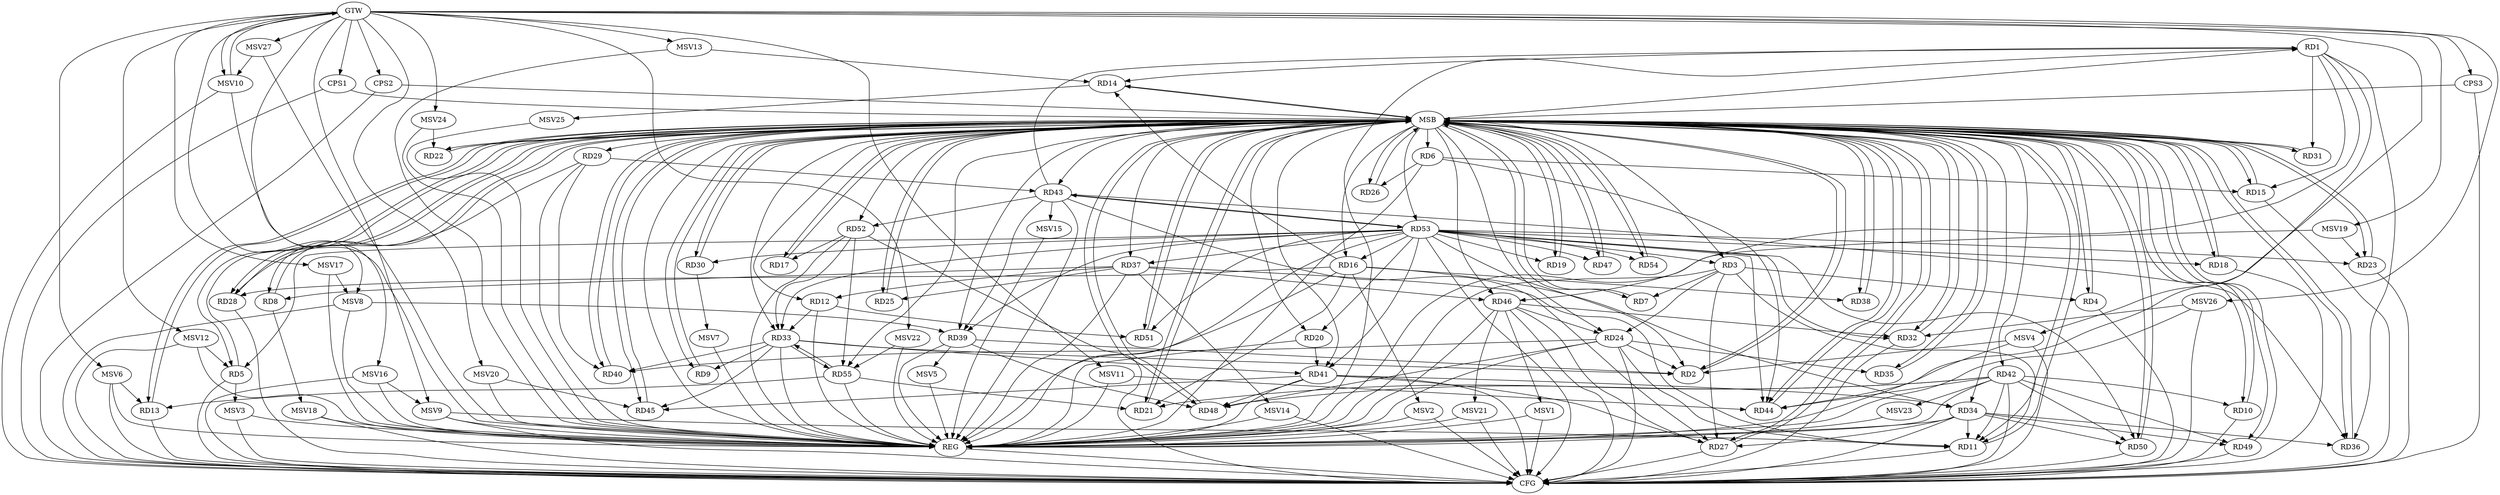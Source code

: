 strict digraph G {
  RD1 [ label="RD1" ];
  RD2 [ label="RD2" ];
  RD3 [ label="RD3" ];
  RD4 [ label="RD4" ];
  RD5 [ label="RD5" ];
  RD6 [ label="RD6" ];
  RD7 [ label="RD7" ];
  RD8 [ label="RD8" ];
  RD9 [ label="RD9" ];
  RD10 [ label="RD10" ];
  RD11 [ label="RD11" ];
  RD12 [ label="RD12" ];
  RD13 [ label="RD13" ];
  RD14 [ label="RD14" ];
  RD15 [ label="RD15" ];
  RD16 [ label="RD16" ];
  RD17 [ label="RD17" ];
  RD18 [ label="RD18" ];
  RD19 [ label="RD19" ];
  RD20 [ label="RD20" ];
  RD21 [ label="RD21" ];
  RD22 [ label="RD22" ];
  RD23 [ label="RD23" ];
  RD24 [ label="RD24" ];
  RD25 [ label="RD25" ];
  RD26 [ label="RD26" ];
  RD27 [ label="RD27" ];
  RD28 [ label="RD28" ];
  RD29 [ label="RD29" ];
  RD30 [ label="RD30" ];
  RD31 [ label="RD31" ];
  RD32 [ label="RD32" ];
  RD33 [ label="RD33" ];
  RD34 [ label="RD34" ];
  RD35 [ label="RD35" ];
  RD36 [ label="RD36" ];
  RD37 [ label="RD37" ];
  RD38 [ label="RD38" ];
  RD39 [ label="RD39" ];
  RD40 [ label="RD40" ];
  RD41 [ label="RD41" ];
  RD42 [ label="RD42" ];
  RD43 [ label="RD43" ];
  RD44 [ label="RD44" ];
  RD45 [ label="RD45" ];
  RD46 [ label="RD46" ];
  RD47 [ label="RD47" ];
  RD48 [ label="RD48" ];
  RD49 [ label="RD49" ];
  RD50 [ label="RD50" ];
  RD51 [ label="RD51" ];
  RD52 [ label="RD52" ];
  RD53 [ label="RD53" ];
  RD54 [ label="RD54" ];
  RD55 [ label="RD55" ];
  CPS1 [ label="CPS1" ];
  CPS2 [ label="CPS2" ];
  CPS3 [ label="CPS3" ];
  GTW [ label="GTW" ];
  REG [ label="REG" ];
  MSB [ label="MSB" ];
  CFG [ label="CFG" ];
  MSV1 [ label="MSV1" ];
  MSV2 [ label="MSV2" ];
  MSV3 [ label="MSV3" ];
  MSV4 [ label="MSV4" ];
  MSV5 [ label="MSV5" ];
  MSV6 [ label="MSV6" ];
  MSV7 [ label="MSV7" ];
  MSV8 [ label="MSV8" ];
  MSV9 [ label="MSV9" ];
  MSV10 [ label="MSV10" ];
  MSV11 [ label="MSV11" ];
  MSV12 [ label="MSV12" ];
  MSV13 [ label="MSV13" ];
  MSV14 [ label="MSV14" ];
  MSV15 [ label="MSV15" ];
  MSV16 [ label="MSV16" ];
  MSV17 [ label="MSV17" ];
  MSV18 [ label="MSV18" ];
  MSV19 [ label="MSV19" ];
  MSV20 [ label="MSV20" ];
  MSV21 [ label="MSV21" ];
  MSV22 [ label="MSV22" ];
  MSV23 [ label="MSV23" ];
  MSV24 [ label="MSV24" ];
  MSV25 [ label="MSV25" ];
  MSV26 [ label="MSV26" ];
  MSV27 [ label="MSV27" ];
  RD1 -> RD14;
  RD1 -> RD15;
  RD1 -> RD31;
  RD1 -> RD36;
  RD43 -> RD1;
  RD1 -> RD44;
  RD1 -> RD46;
  RD24 -> RD2;
  RD33 -> RD2;
  RD39 -> RD2;
  RD3 -> RD4;
  RD3 -> RD7;
  RD3 -> RD11;
  RD3 -> RD24;
  RD3 -> RD27;
  RD53 -> RD5;
  RD6 -> RD15;
  RD6 -> RD26;
  RD6 -> RD44;
  RD37 -> RD8;
  RD33 -> RD9;
  RD42 -> RD10;
  RD24 -> RD11;
  RD34 -> RD11;
  RD37 -> RD11;
  RD42 -> RD11;
  RD12 -> RD33;
  RD37 -> RD12;
  RD12 -> RD51;
  RD55 -> RD13;
  RD16 -> RD14;
  RD16 -> RD21;
  RD16 -> RD28;
  RD16 -> RD34;
  RD16 -> RD38;
  RD52 -> RD17;
  RD53 -> RD19;
  RD20 -> RD41;
  RD42 -> RD21;
  RD55 -> RD21;
  RD53 -> RD23;
  RD24 -> RD35;
  RD24 -> RD40;
  RD46 -> RD24;
  RD24 -> RD48;
  RD37 -> RD25;
  RD34 -> RD27;
  RD41 -> RD27;
  RD43 -> RD27;
  RD46 -> RD27;
  RD29 -> RD28;
  RD29 -> RD40;
  RD29 -> RD43;
  RD46 -> RD32;
  RD53 -> RD32;
  RD33 -> RD40;
  RD33 -> RD41;
  RD33 -> RD45;
  RD52 -> RD33;
  RD53 -> RD33;
  RD33 -> RD55;
  RD55 -> RD33;
  RD34 -> RD36;
  RD41 -> RD34;
  RD34 -> RD49;
  RD34 -> RD50;
  RD43 -> RD36;
  RD37 -> RD46;
  RD43 -> RD39;
  RD39 -> RD48;
  RD53 -> RD39;
  RD41 -> RD45;
  RD41 -> RD48;
  RD53 -> RD41;
  RD42 -> RD44;
  RD42 -> RD48;
  RD42 -> RD49;
  RD42 -> RD50;
  RD43 -> RD52;
  RD43 -> RD53;
  RD53 -> RD51;
  RD52 -> RD55;
  GTW -> CPS1;
  GTW -> CPS2;
  GTW -> CPS3;
  RD1 -> REG;
  RD3 -> REG;
  RD6 -> REG;
  RD12 -> REG;
  RD16 -> REG;
  RD20 -> REG;
  RD24 -> REG;
  RD29 -> REG;
  RD33 -> REG;
  RD34 -> REG;
  RD37 -> REG;
  RD39 -> REG;
  RD41 -> REG;
  RD42 -> REG;
  RD43 -> REG;
  RD46 -> REG;
  RD52 -> REG;
  RD53 -> REG;
  RD55 -> REG;
  RD2 -> MSB;
  MSB -> RD6;
  MSB -> RD8;
  MSB -> RD10;
  MSB -> RD14;
  MSB -> RD16;
  MSB -> RD22;
  MSB -> RD42;
  MSB -> RD46;
  MSB -> REG;
  RD4 -> MSB;
  MSB -> RD11;
  MSB -> RD43;
  RD5 -> MSB;
  MSB -> RD29;
  MSB -> RD32;
  MSB -> RD49;
  RD7 -> MSB;
  MSB -> RD13;
  RD8 -> MSB;
  MSB -> RD45;
  MSB -> RD54;
  RD9 -> MSB;
  MSB -> RD2;
  MSB -> RD5;
  MSB -> RD24;
  MSB -> RD27;
  MSB -> RD39;
  RD10 -> MSB;
  MSB -> RD12;
  MSB -> RD23;
  RD11 -> MSB;
  MSB -> RD21;
  MSB -> RD33;
  MSB -> RD38;
  MSB -> RD40;
  RD13 -> MSB;
  MSB -> RD7;
  MSB -> RD19;
  MSB -> RD48;
  RD14 -> MSB;
  MSB -> RD1;
  MSB -> RD37;
  RD15 -> MSB;
  MSB -> RD17;
  MSB -> RD25;
  MSB -> RD51;
  MSB -> RD53;
  RD17 -> MSB;
  MSB -> RD20;
  RD18 -> MSB;
  MSB -> RD35;
  MSB -> RD36;
  MSB -> RD52;
  RD19 -> MSB;
  MSB -> RD4;
  RD21 -> MSB;
  MSB -> RD55;
  RD22 -> MSB;
  RD23 -> MSB;
  MSB -> RD31;
  RD25 -> MSB;
  MSB -> RD34;
  RD26 -> MSB;
  RD27 -> MSB;
  RD28 -> MSB;
  RD30 -> MSB;
  MSB -> RD47;
  RD31 -> MSB;
  RD32 -> MSB;
  RD35 -> MSB;
  MSB -> RD26;
  MSB -> RD44;
  RD36 -> MSB;
  MSB -> RD3;
  RD38 -> MSB;
  MSB -> RD30;
  RD40 -> MSB;
  RD44 -> MSB;
  MSB -> RD9;
  MSB -> RD41;
  RD45 -> MSB;
  MSB -> RD50;
  RD47 -> MSB;
  MSB -> RD28;
  RD48 -> MSB;
  RD49 -> MSB;
  RD50 -> MSB;
  RD51 -> MSB;
  MSB -> RD18;
  RD54 -> MSB;
  CPS1 -> MSB;
  MSB -> RD15;
  CPS2 -> MSB;
  CPS3 -> MSB;
  RD4 -> CFG;
  RD5 -> CFG;
  RD34 -> CFG;
  CPS1 -> CFG;
  RD13 -> CFG;
  RD42 -> CFG;
  RD27 -> CFG;
  RD24 -> CFG;
  CPS2 -> CFG;
  RD53 -> CFG;
  RD28 -> CFG;
  RD15 -> CFG;
  RD52 -> CFG;
  RD23 -> CFG;
  CPS3 -> CFG;
  RD49 -> CFG;
  RD41 -> CFG;
  RD10 -> CFG;
  RD50 -> CFG;
  RD18 -> CFG;
  RD46 -> CFG;
  RD32 -> CFG;
  RD11 -> CFG;
  REG -> CFG;
  RD53 -> RD30;
  RD53 -> RD47;
  RD53 -> RD50;
  RD53 -> RD2;
  RD53 -> RD37;
  RD53 -> RD18;
  RD53 -> RD20;
  RD53 -> RD43;
  RD53 -> RD3;
  RD53 -> RD16;
  RD53 -> RD44;
  RD53 -> RD54;
  RD46 -> MSV1;
  MSV1 -> REG;
  MSV1 -> CFG;
  RD16 -> MSV2;
  MSV2 -> REG;
  MSV2 -> CFG;
  RD5 -> MSV3;
  MSV3 -> REG;
  MSV3 -> CFG;
  MSV4 -> RD2;
  GTW -> MSV4;
  MSV4 -> REG;
  MSV4 -> CFG;
  RD39 -> MSV5;
  MSV5 -> REG;
  MSV6 -> RD13;
  GTW -> MSV6;
  MSV6 -> REG;
  MSV6 -> CFG;
  RD30 -> MSV7;
  MSV7 -> REG;
  MSV8 -> RD39;
  GTW -> MSV8;
  MSV8 -> REG;
  MSV8 -> CFG;
  MSV9 -> RD11;
  GTW -> MSV9;
  MSV9 -> REG;
  MSV9 -> CFG;
  MSV10 -> GTW;
  GTW -> MSV10;
  MSV10 -> REG;
  MSV10 -> CFG;
  MSV11 -> RD44;
  GTW -> MSV11;
  MSV11 -> REG;
  MSV12 -> RD5;
  GTW -> MSV12;
  MSV12 -> REG;
  MSV12 -> CFG;
  MSV13 -> RD14;
  GTW -> MSV13;
  MSV13 -> REG;
  RD37 -> MSV14;
  MSV14 -> REG;
  MSV14 -> CFG;
  RD43 -> MSV15;
  MSV15 -> REG;
  MSV16 -> MSV9;
  GTW -> MSV16;
  MSV16 -> REG;
  MSV16 -> CFG;
  MSV17 -> MSV8;
  GTW -> MSV17;
  MSV17 -> REG;
  RD8 -> MSV18;
  MSV18 -> REG;
  MSV18 -> CFG;
  MSV19 -> RD23;
  GTW -> MSV19;
  MSV19 -> REG;
  MSV20 -> RD45;
  GTW -> MSV20;
  MSV20 -> REG;
  RD46 -> MSV21;
  MSV21 -> REG;
  MSV21 -> CFG;
  MSV22 -> RD55;
  GTW -> MSV22;
  MSV22 -> REG;
  RD42 -> MSV23;
  MSV23 -> REG;
  MSV24 -> RD22;
  GTW -> MSV24;
  MSV24 -> REG;
  RD14 -> MSV25;
  MSV25 -> REG;
  MSV26 -> RD32;
  GTW -> MSV26;
  MSV26 -> REG;
  MSV26 -> CFG;
  MSV27 -> MSV10;
  GTW -> MSV27;
  MSV27 -> REG;
}
